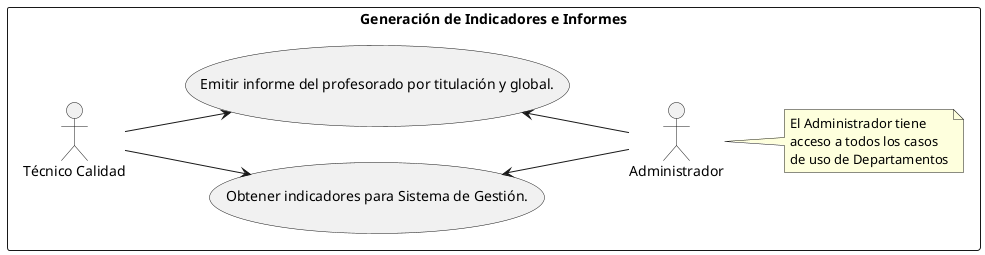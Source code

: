 @startuml
left to right direction
package "Generación de Indicadores e Informes" {
  
  actor "Técnico Calidad" as TecnicoCalidad
  actor "Administrador" as Admin
  
  rectangle "Generación de Indicadores e Informes" {
    usecase "Obtener indicadores para Sistema de Gestión." as CU1
    usecase "Emitir informe del profesorado por titulación y global." as CU2
  }

  TecnicoCalidad --> CU1
  TecnicoCalidad --> CU2

  CU1 <-- Admin
  CU2 <-- Admin

  note right of Admin
    El Administrador tiene
    acceso a todos los casos
    de uso de Departamentos
  end note
}
@enduml
